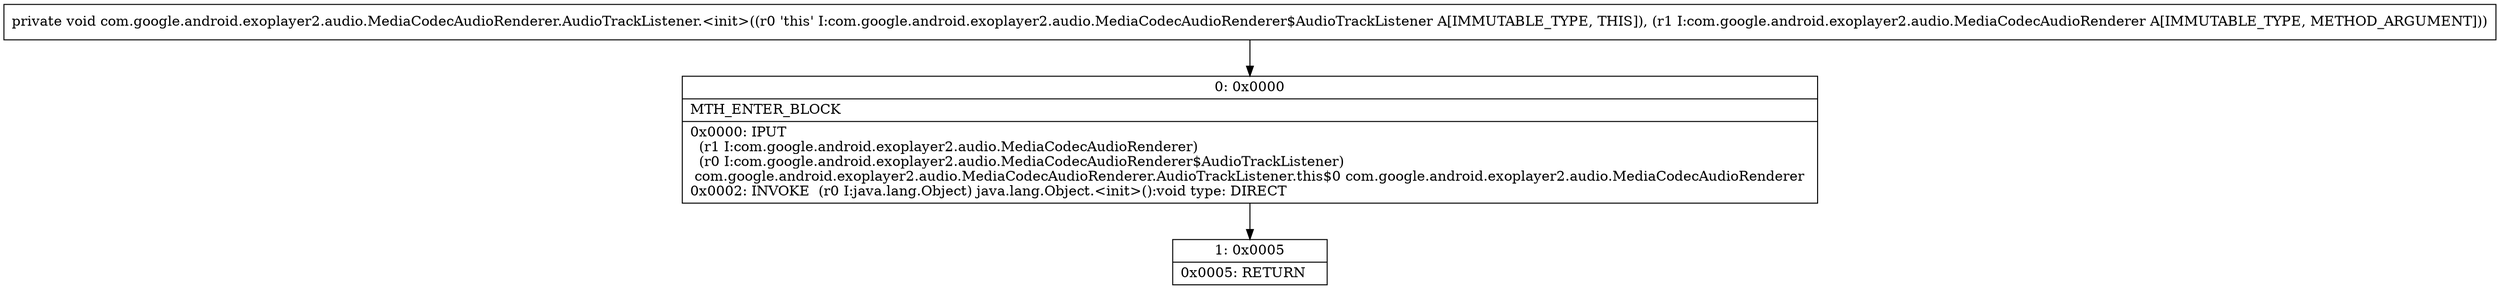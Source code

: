 digraph "CFG forcom.google.android.exoplayer2.audio.MediaCodecAudioRenderer.AudioTrackListener.\<init\>(Lcom\/google\/android\/exoplayer2\/audio\/MediaCodecAudioRenderer;)V" {
Node_0 [shape=record,label="{0\:\ 0x0000|MTH_ENTER_BLOCK\l|0x0000: IPUT  \l  (r1 I:com.google.android.exoplayer2.audio.MediaCodecAudioRenderer)\l  (r0 I:com.google.android.exoplayer2.audio.MediaCodecAudioRenderer$AudioTrackListener)\l com.google.android.exoplayer2.audio.MediaCodecAudioRenderer.AudioTrackListener.this$0 com.google.android.exoplayer2.audio.MediaCodecAudioRenderer \l0x0002: INVOKE  (r0 I:java.lang.Object) java.lang.Object.\<init\>():void type: DIRECT \l}"];
Node_1 [shape=record,label="{1\:\ 0x0005|0x0005: RETURN   \l}"];
MethodNode[shape=record,label="{private void com.google.android.exoplayer2.audio.MediaCodecAudioRenderer.AudioTrackListener.\<init\>((r0 'this' I:com.google.android.exoplayer2.audio.MediaCodecAudioRenderer$AudioTrackListener A[IMMUTABLE_TYPE, THIS]), (r1 I:com.google.android.exoplayer2.audio.MediaCodecAudioRenderer A[IMMUTABLE_TYPE, METHOD_ARGUMENT])) }"];
MethodNode -> Node_0;
Node_0 -> Node_1;
}

